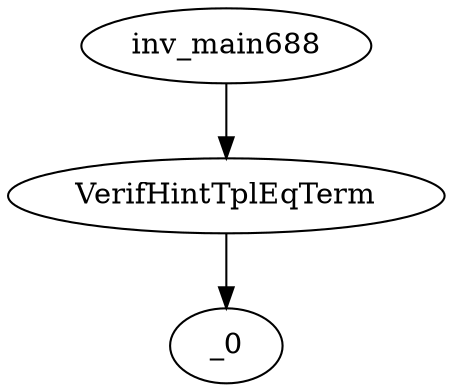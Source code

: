 digraph dag {
0 [label="inv_main688"];
1 [label="VerifHintTplEqTerm"];
2 [label="_0"];
0->1
1 -> 2
}
